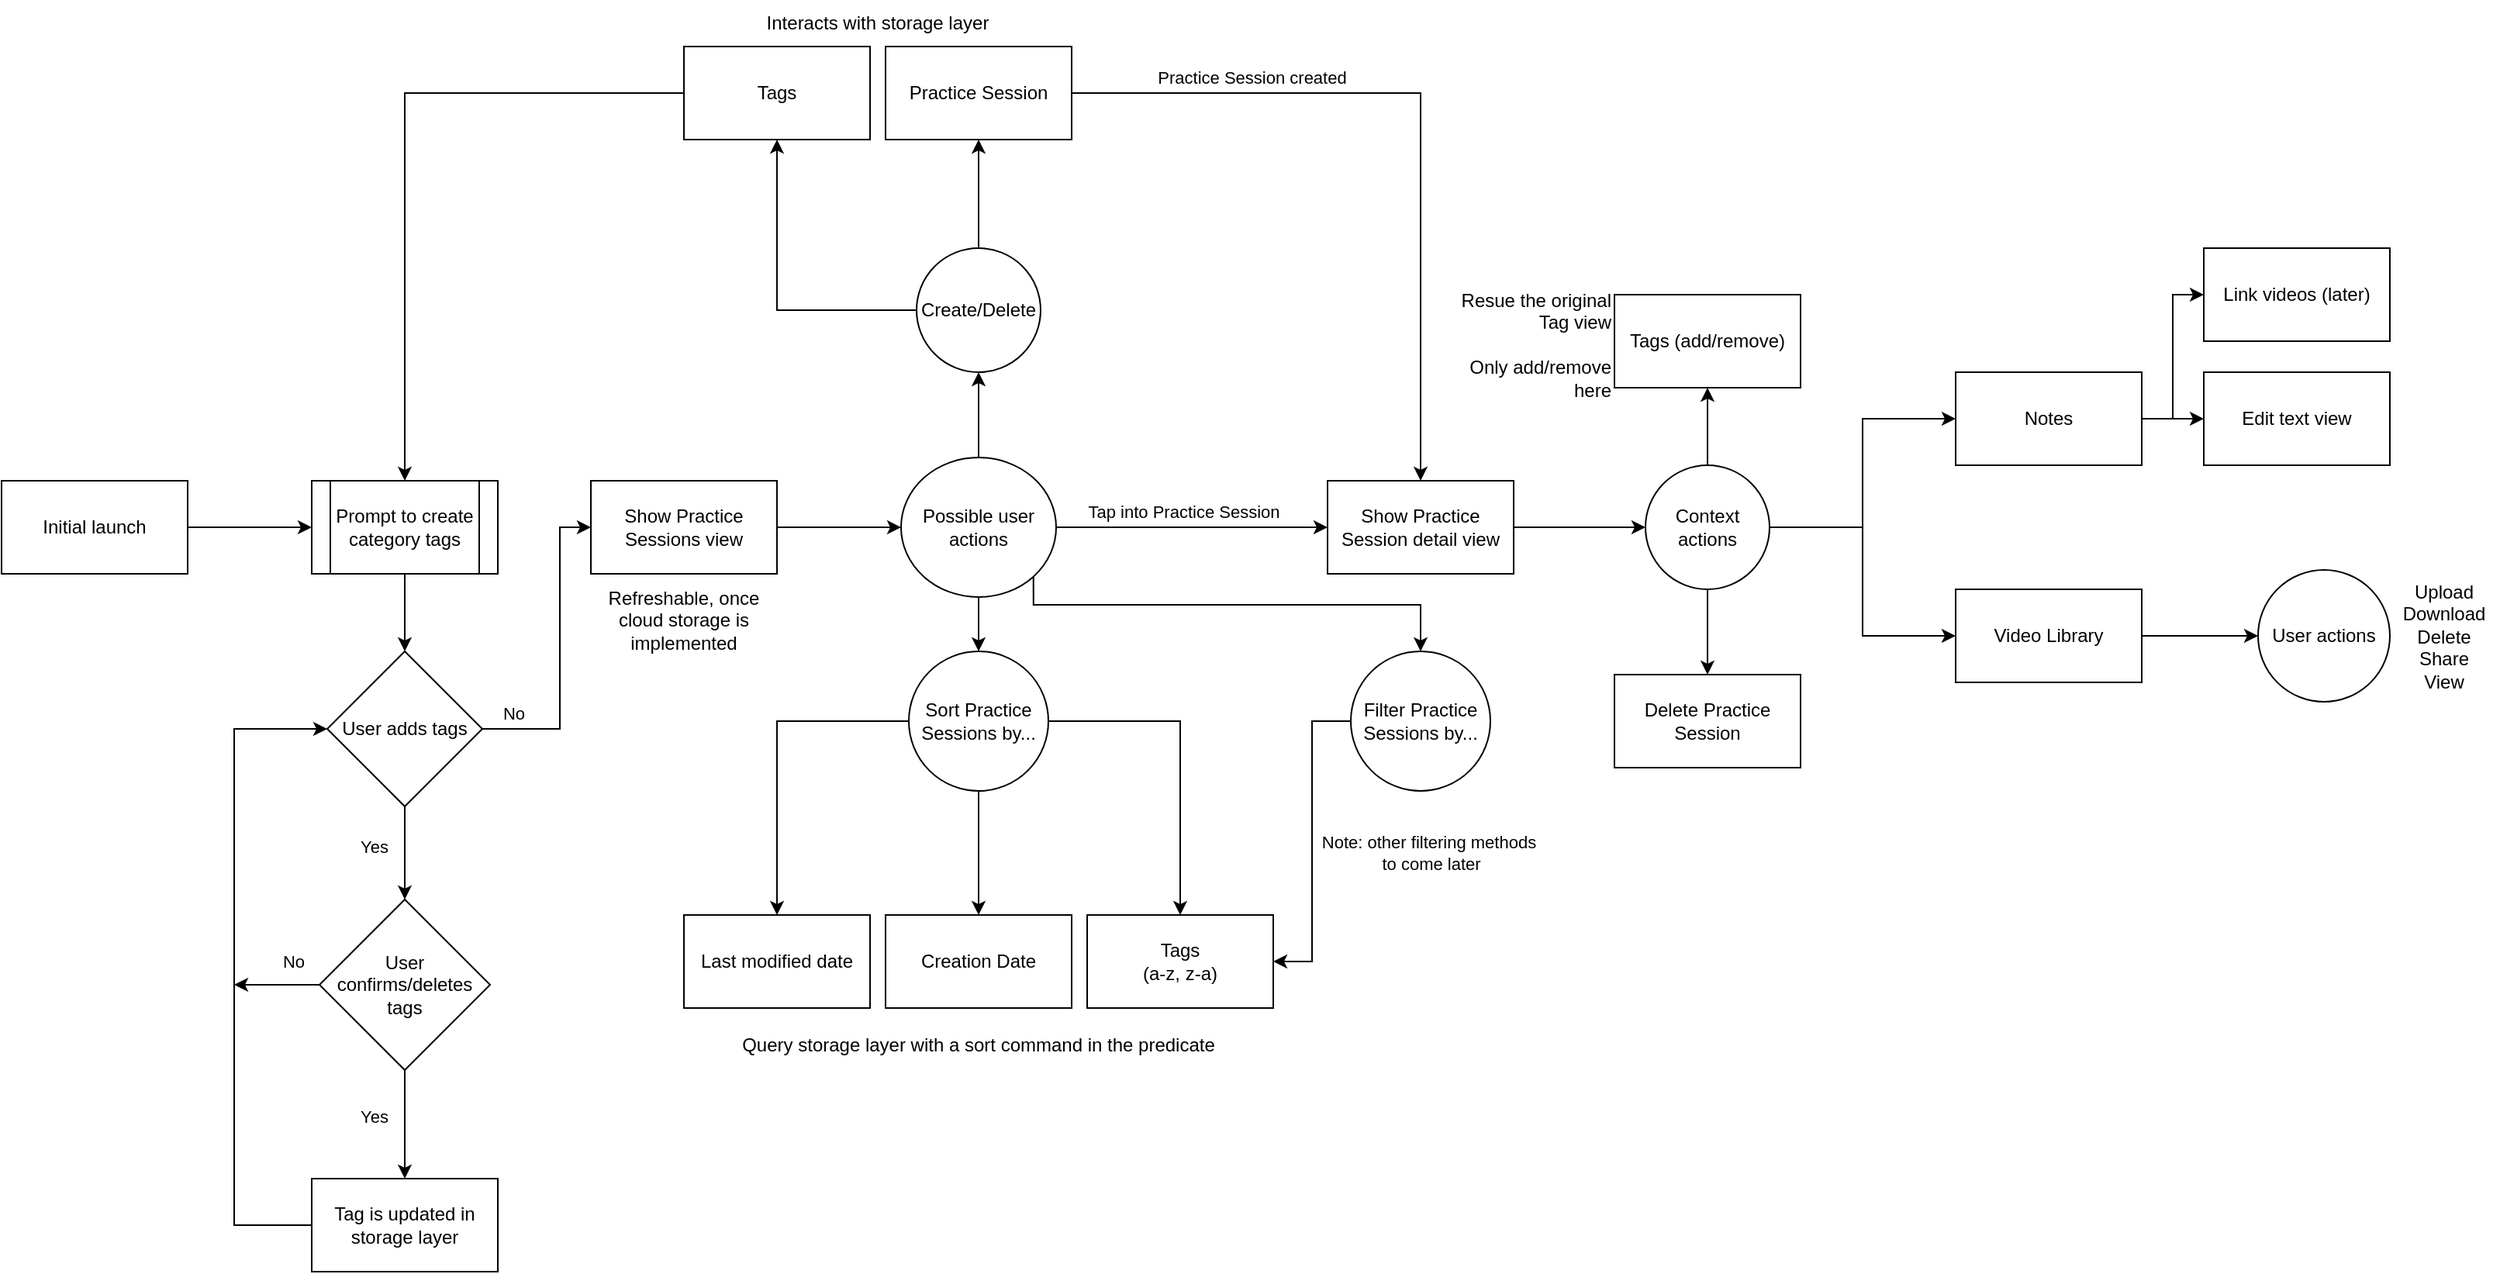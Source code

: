<mxfile version="28.1.2">
  <diagram name="high level flow" id="jjexnJnQoEt1E3VKFU0b">
    <mxGraphModel dx="1410" dy="843" grid="1" gridSize="10" guides="1" tooltips="1" connect="1" arrows="1" fold="1" page="1" pageScale="1" pageWidth="850" pageHeight="1100" math="0" shadow="0">
      <root>
        <mxCell id="0" />
        <mxCell id="1" parent="0" />
        <mxCell id="_s7tfujqWQFOQ853DCLb-4" value="" style="edgeStyle=orthogonalEdgeStyle;rounded=0;orthogonalLoop=1;jettySize=auto;html=1;" parent="1" source="_s7tfujqWQFOQ853DCLb-1" target="_s7tfujqWQFOQ853DCLb-3" edge="1">
          <mxGeometry relative="1" as="geometry" />
        </mxCell>
        <mxCell id="_s7tfujqWQFOQ853DCLb-1" value="Initial launch" style="rounded=0;whiteSpace=wrap;html=1;" parent="1" vertex="1">
          <mxGeometry x="60" y="410" width="120" height="60" as="geometry" />
        </mxCell>
        <mxCell id="_s7tfujqWQFOQ853DCLb-7" value="" style="edgeStyle=orthogonalEdgeStyle;rounded=0;orthogonalLoop=1;jettySize=auto;html=1;" parent="1" source="_s7tfujqWQFOQ853DCLb-3" target="_s7tfujqWQFOQ853DCLb-6" edge="1">
          <mxGeometry relative="1" as="geometry" />
        </mxCell>
        <mxCell id="_s7tfujqWQFOQ853DCLb-3" value="Prompt to create category tags" style="whiteSpace=wrap;html=1;rounded=0;shape=process;backgroundOutline=1;" parent="1" vertex="1">
          <mxGeometry x="260" y="410" width="120" height="60" as="geometry" />
        </mxCell>
        <mxCell id="_s7tfujqWQFOQ853DCLb-9" value="" style="edgeStyle=orthogonalEdgeStyle;rounded=0;orthogonalLoop=1;jettySize=auto;html=1;exitX=0.5;exitY=1;exitDx=0;exitDy=0;" parent="1" source="_s7tfujqWQFOQ853DCLb-6" target="_s7tfujqWQFOQ853DCLb-11" edge="1">
          <mxGeometry relative="1" as="geometry">
            <mxPoint x="320" y="690" as="targetPoint" />
          </mxGeometry>
        </mxCell>
        <mxCell id="_s7tfujqWQFOQ853DCLb-10" value="Yes" style="edgeLabel;html=1;align=center;verticalAlign=middle;resizable=0;points=[];" parent="_s7tfujqWQFOQ853DCLb-9" vertex="1" connectable="0">
          <mxGeometry x="-0.229" y="1" relative="1" as="geometry">
            <mxPoint x="-21" y="3" as="offset" />
          </mxGeometry>
        </mxCell>
        <mxCell id="_s7tfujqWQFOQ853DCLb-21" style="edgeStyle=orthogonalEdgeStyle;rounded=0;orthogonalLoop=1;jettySize=auto;html=1;entryX=0;entryY=0.5;entryDx=0;entryDy=0;" parent="1" source="_s7tfujqWQFOQ853DCLb-6" target="_s7tfujqWQFOQ853DCLb-20" edge="1">
          <mxGeometry relative="1" as="geometry">
            <Array as="points">
              <mxPoint x="420" y="570" />
              <mxPoint x="420" y="440" />
            </Array>
          </mxGeometry>
        </mxCell>
        <mxCell id="_s7tfujqWQFOQ853DCLb-22" value="No" style="edgeLabel;html=1;align=center;verticalAlign=middle;resizable=0;points=[];" parent="_s7tfujqWQFOQ853DCLb-21" vertex="1" connectable="0">
          <mxGeometry x="-0.83" relative="1" as="geometry">
            <mxPoint x="3" y="-10" as="offset" />
          </mxGeometry>
        </mxCell>
        <mxCell id="_s7tfujqWQFOQ853DCLb-6" value="User adds tags" style="rhombus;whiteSpace=wrap;html=1;rounded=0;" parent="1" vertex="1">
          <mxGeometry x="270" y="520" width="100" height="100" as="geometry" />
        </mxCell>
        <mxCell id="_s7tfujqWQFOQ853DCLb-13" value="" style="edgeStyle=orthogonalEdgeStyle;rounded=0;orthogonalLoop=1;jettySize=auto;html=1;" parent="1" source="_s7tfujqWQFOQ853DCLb-11" target="_s7tfujqWQFOQ853DCLb-12" edge="1">
          <mxGeometry relative="1" as="geometry" />
        </mxCell>
        <mxCell id="_s7tfujqWQFOQ853DCLb-14" value="Yes" style="edgeLabel;html=1;align=center;verticalAlign=middle;resizable=0;points=[];" parent="_s7tfujqWQFOQ853DCLb-13" vertex="1" connectable="0">
          <mxGeometry x="-0.15" y="-1" relative="1" as="geometry">
            <mxPoint x="-19" as="offset" />
          </mxGeometry>
        </mxCell>
        <mxCell id="_s7tfujqWQFOQ853DCLb-16" style="edgeStyle=orthogonalEdgeStyle;rounded=0;orthogonalLoop=1;jettySize=auto;html=1;" parent="1" source="_s7tfujqWQFOQ853DCLb-11" edge="1">
          <mxGeometry relative="1" as="geometry">
            <mxPoint x="210" y="735" as="targetPoint" />
          </mxGeometry>
        </mxCell>
        <mxCell id="_s7tfujqWQFOQ853DCLb-17" value="No" style="edgeLabel;html=1;align=center;verticalAlign=middle;resizable=0;points=[];" parent="_s7tfujqWQFOQ853DCLb-16" vertex="1" connectable="0">
          <mxGeometry x="-0.258" y="4" relative="1" as="geometry">
            <mxPoint x="3" y="-19" as="offset" />
          </mxGeometry>
        </mxCell>
        <mxCell id="_s7tfujqWQFOQ853DCLb-11" value="User confirms/deletes tags" style="rhombus;whiteSpace=wrap;html=1;rounded=0;" parent="1" vertex="1">
          <mxGeometry x="265" y="680" width="110" height="110" as="geometry" />
        </mxCell>
        <mxCell id="_s7tfujqWQFOQ853DCLb-15" style="edgeStyle=orthogonalEdgeStyle;rounded=0;orthogonalLoop=1;jettySize=auto;html=1;entryX=0;entryY=0.5;entryDx=0;entryDy=0;" parent="1" source="_s7tfujqWQFOQ853DCLb-12" target="_s7tfujqWQFOQ853DCLb-6" edge="1">
          <mxGeometry relative="1" as="geometry">
            <Array as="points">
              <mxPoint x="210" y="890" />
              <mxPoint x="210" y="570" />
            </Array>
          </mxGeometry>
        </mxCell>
        <mxCell id="_s7tfujqWQFOQ853DCLb-12" value="Tag is updated in storage layer" style="whiteSpace=wrap;html=1;rounded=0;" parent="1" vertex="1">
          <mxGeometry x="260" y="860" width="120" height="60" as="geometry" />
        </mxCell>
        <mxCell id="_s7tfujqWQFOQ853DCLb-25" value="" style="edgeStyle=orthogonalEdgeStyle;rounded=0;orthogonalLoop=1;jettySize=auto;html=1;" parent="1" source="_s7tfujqWQFOQ853DCLb-20" target="_s7tfujqWQFOQ853DCLb-24" edge="1">
          <mxGeometry relative="1" as="geometry" />
        </mxCell>
        <mxCell id="_s7tfujqWQFOQ853DCLb-20" value="Show Practice Sessions view" style="shape=label;whiteSpace=wrap;html=1;backgroundOutline=1;rounded=0;" parent="1" vertex="1">
          <mxGeometry x="440" y="410" width="120" height="60" as="geometry" />
        </mxCell>
        <mxCell id="_s7tfujqWQFOQ853DCLb-27" value="" style="edgeStyle=orthogonalEdgeStyle;rounded=0;orthogonalLoop=1;jettySize=auto;html=1;" parent="1" source="_s7tfujqWQFOQ853DCLb-24" target="_s7tfujqWQFOQ853DCLb-26" edge="1">
          <mxGeometry relative="1" as="geometry" />
        </mxCell>
        <mxCell id="_s7tfujqWQFOQ853DCLb-33" value="" style="edgeStyle=orthogonalEdgeStyle;rounded=0;orthogonalLoop=1;jettySize=auto;html=1;" parent="1" source="_s7tfujqWQFOQ853DCLb-24" target="_s7tfujqWQFOQ853DCLb-32" edge="1">
          <mxGeometry relative="1" as="geometry">
            <Array as="points">
              <mxPoint x="690" y="500" />
              <mxPoint x="690" y="500" />
            </Array>
          </mxGeometry>
        </mxCell>
        <mxCell id="_s7tfujqWQFOQ853DCLb-46" value="" style="edgeStyle=orthogonalEdgeStyle;rounded=0;orthogonalLoop=1;jettySize=auto;html=1;" parent="1" source="_s7tfujqWQFOQ853DCLb-24" target="_s7tfujqWQFOQ853DCLb-45" edge="1">
          <mxGeometry relative="1" as="geometry" />
        </mxCell>
        <mxCell id="_s7tfujqWQFOQ853DCLb-47" value="Tap into Practice Session" style="edgeLabel;html=1;align=center;verticalAlign=middle;resizable=0;points=[];" parent="_s7tfujqWQFOQ853DCLb-46" vertex="1" connectable="0">
          <mxGeometry x="-0.067" y="-2" relative="1" as="geometry">
            <mxPoint y="-12" as="offset" />
          </mxGeometry>
        </mxCell>
        <mxCell id="_s7tfujqWQFOQ853DCLb-56" style="edgeStyle=orthogonalEdgeStyle;rounded=0;orthogonalLoop=1;jettySize=auto;html=1;exitX=1;exitY=1;exitDx=0;exitDy=0;" parent="1" source="_s7tfujqWQFOQ853DCLb-24" target="_s7tfujqWQFOQ853DCLb-52" edge="1">
          <mxGeometry relative="1" as="geometry">
            <Array as="points">
              <mxPoint x="725" y="490" />
              <mxPoint x="975" y="490" />
            </Array>
          </mxGeometry>
        </mxCell>
        <mxCell id="_s7tfujqWQFOQ853DCLb-24" value="Possible user actions" style="ellipse;whiteSpace=wrap;html=1;rounded=0;" parent="1" vertex="1">
          <mxGeometry x="640" y="395" width="100" height="90" as="geometry" />
        </mxCell>
        <mxCell id="_s7tfujqWQFOQ853DCLb-29" value="" style="edgeStyle=orthogonalEdgeStyle;rounded=0;orthogonalLoop=1;jettySize=auto;html=1;" parent="1" source="_s7tfujqWQFOQ853DCLb-26" target="_s7tfujqWQFOQ853DCLb-28" edge="1">
          <mxGeometry relative="1" as="geometry" />
        </mxCell>
        <mxCell id="_s7tfujqWQFOQ853DCLb-30" style="edgeStyle=orthogonalEdgeStyle;rounded=0;orthogonalLoop=1;jettySize=auto;html=1;exitX=0;exitY=0.5;exitDx=0;exitDy=0;entryX=0.5;entryY=1;entryDx=0;entryDy=0;" parent="1" source="_s7tfujqWQFOQ853DCLb-26" target="_s7tfujqWQFOQ853DCLb-31" edge="1">
          <mxGeometry relative="1" as="geometry">
            <mxPoint x="560" y="140" as="targetPoint" />
          </mxGeometry>
        </mxCell>
        <mxCell id="_s7tfujqWQFOQ853DCLb-26" value="Create/Delete" style="ellipse;whiteSpace=wrap;html=1;rounded=0;" parent="1" vertex="1">
          <mxGeometry x="650" y="260" width="80" height="80" as="geometry" />
        </mxCell>
        <mxCell id="_s7tfujqWQFOQ853DCLb-28" value="Practice Session" style="whiteSpace=wrap;html=1;rounded=0;" parent="1" vertex="1">
          <mxGeometry x="630" y="130" width="120" height="60" as="geometry" />
        </mxCell>
        <mxCell id="_s7tfujqWQFOQ853DCLb-44" style="edgeStyle=orthogonalEdgeStyle;rounded=0;orthogonalLoop=1;jettySize=auto;html=1;entryX=0.5;entryY=0;entryDx=0;entryDy=0;" parent="1" source="_s7tfujqWQFOQ853DCLb-31" target="_s7tfujqWQFOQ853DCLb-3" edge="1">
          <mxGeometry relative="1" as="geometry" />
        </mxCell>
        <mxCell id="_s7tfujqWQFOQ853DCLb-31" value="Tags" style="rounded=0;whiteSpace=wrap;html=1;" parent="1" vertex="1">
          <mxGeometry x="500" y="130" width="120" height="60" as="geometry" />
        </mxCell>
        <mxCell id="_s7tfujqWQFOQ853DCLb-35" value="" style="edgeStyle=orthogonalEdgeStyle;rounded=0;orthogonalLoop=1;jettySize=auto;html=1;" parent="1" source="_s7tfujqWQFOQ853DCLb-32" target="_s7tfujqWQFOQ853DCLb-34" edge="1">
          <mxGeometry relative="1" as="geometry" />
        </mxCell>
        <mxCell id="_s7tfujqWQFOQ853DCLb-39" value="" style="edgeStyle=orthogonalEdgeStyle;rounded=0;orthogonalLoop=1;jettySize=auto;html=1;" parent="1" source="_s7tfujqWQFOQ853DCLb-32" target="_s7tfujqWQFOQ853DCLb-38" edge="1">
          <mxGeometry relative="1" as="geometry" />
        </mxCell>
        <mxCell id="_s7tfujqWQFOQ853DCLb-41" value="" style="edgeStyle=orthogonalEdgeStyle;rounded=0;orthogonalLoop=1;jettySize=auto;html=1;" parent="1" source="_s7tfujqWQFOQ853DCLb-32" target="_s7tfujqWQFOQ853DCLb-40" edge="1">
          <mxGeometry relative="1" as="geometry" />
        </mxCell>
        <mxCell id="_s7tfujqWQFOQ853DCLb-32" value="Sort Practice Sessions by..." style="ellipse;whiteSpace=wrap;html=1;rounded=0;" parent="1" vertex="1">
          <mxGeometry x="645" y="520" width="90" height="90" as="geometry" />
        </mxCell>
        <mxCell id="_s7tfujqWQFOQ853DCLb-34" value="Creation Date" style="whiteSpace=wrap;html=1;rounded=0;" parent="1" vertex="1">
          <mxGeometry x="630" y="690" width="120" height="60" as="geometry" />
        </mxCell>
        <mxCell id="_s7tfujqWQFOQ853DCLb-38" value="Last modified date" style="whiteSpace=wrap;html=1;rounded=0;" parent="1" vertex="1">
          <mxGeometry x="500" y="690" width="120" height="60" as="geometry" />
        </mxCell>
        <mxCell id="_s7tfujqWQFOQ853DCLb-40" value="Tags&lt;br&gt;(a-z, z-a)" style="whiteSpace=wrap;html=1;rounded=0;" parent="1" vertex="1">
          <mxGeometry x="760" y="690" width="120" height="60" as="geometry" />
        </mxCell>
        <mxCell id="_s7tfujqWQFOQ853DCLb-42" value="Query storage layer with a sort command in the predicate" style="text;html=1;align=center;verticalAlign=top;whiteSpace=wrap;rounded=0;" parent="1" vertex="1">
          <mxGeometry x="500" y="760" width="380" height="30" as="geometry" />
        </mxCell>
        <mxCell id="_s7tfujqWQFOQ853DCLb-43" value="Interacts with storage layer" style="text;html=1;align=center;verticalAlign=middle;whiteSpace=wrap;rounded=0;" parent="1" vertex="1">
          <mxGeometry x="500" y="100" width="250" height="30" as="geometry" />
        </mxCell>
        <mxCell id="_s7tfujqWQFOQ853DCLb-64" style="edgeStyle=orthogonalEdgeStyle;rounded=0;orthogonalLoop=1;jettySize=auto;html=1;entryX=0;entryY=0.5;entryDx=0;entryDy=0;" parent="1" source="_s7tfujqWQFOQ853DCLb-45" target="_s7tfujqWQFOQ853DCLb-61" edge="1">
          <mxGeometry relative="1" as="geometry" />
        </mxCell>
        <mxCell id="_s7tfujqWQFOQ853DCLb-45" value="Show Practice Session detail view" style="whiteSpace=wrap;html=1;rounded=0;" parent="1" vertex="1">
          <mxGeometry x="915" y="410" width="120" height="60" as="geometry" />
        </mxCell>
        <mxCell id="_s7tfujqWQFOQ853DCLb-48" style="edgeStyle=orthogonalEdgeStyle;rounded=0;orthogonalLoop=1;jettySize=auto;html=1;" parent="1" source="_s7tfujqWQFOQ853DCLb-28" target="_s7tfujqWQFOQ853DCLb-45" edge="1">
          <mxGeometry relative="1" as="geometry">
            <Array as="points">
              <mxPoint x="975" y="160" />
            </Array>
          </mxGeometry>
        </mxCell>
        <mxCell id="_s7tfujqWQFOQ853DCLb-49" value="Practice Session created" style="edgeLabel;html=1;align=center;verticalAlign=middle;resizable=0;points=[];" parent="_s7tfujqWQFOQ853DCLb-48" vertex="1" connectable="0">
          <mxGeometry x="-0.433" y="-1" relative="1" as="geometry">
            <mxPoint x="-19" y="-11" as="offset" />
          </mxGeometry>
        </mxCell>
        <mxCell id="_s7tfujqWQFOQ853DCLb-50" value="Refreshable, once cloud storage is implemented" style="text;html=1;align=center;verticalAlign=middle;whiteSpace=wrap;rounded=0;" parent="1" vertex="1">
          <mxGeometry x="440" y="470" width="120" height="60" as="geometry" />
        </mxCell>
        <mxCell id="_s7tfujqWQFOQ853DCLb-55" value="" style="edgeStyle=orthogonalEdgeStyle;rounded=0;orthogonalLoop=1;jettySize=auto;html=1;entryX=1;entryY=0.5;entryDx=0;entryDy=0;" parent="1" source="_s7tfujqWQFOQ853DCLb-52" target="_s7tfujqWQFOQ853DCLb-40" edge="1">
          <mxGeometry relative="1" as="geometry">
            <mxPoint x="950" y="690" as="targetPoint" />
          </mxGeometry>
        </mxCell>
        <mxCell id="_s7tfujqWQFOQ853DCLb-86" value="Note: other filtering methods&lt;br&gt;&amp;nbsp;to come later" style="edgeLabel;html=1;align=center;verticalAlign=middle;resizable=0;points=[];" parent="_s7tfujqWQFOQ853DCLb-55" vertex="1" connectable="0">
          <mxGeometry x="0.122" y="2" relative="1" as="geometry">
            <mxPoint x="73" y="-5" as="offset" />
          </mxGeometry>
        </mxCell>
        <mxCell id="_s7tfujqWQFOQ853DCLb-52" value="Filter Practice Sessions by..." style="ellipse;whiteSpace=wrap;html=1;aspect=fixed;" parent="1" vertex="1">
          <mxGeometry x="930" y="520" width="90" height="90" as="geometry" />
        </mxCell>
        <mxCell id="_s7tfujqWQFOQ853DCLb-71" value="" style="edgeStyle=orthogonalEdgeStyle;rounded=0;orthogonalLoop=1;jettySize=auto;html=1;" parent="1" source="_s7tfujqWQFOQ853DCLb-61" target="_s7tfujqWQFOQ853DCLb-70" edge="1">
          <mxGeometry relative="1" as="geometry" />
        </mxCell>
        <mxCell id="_s7tfujqWQFOQ853DCLb-73" value="" style="edgeStyle=orthogonalEdgeStyle;rounded=0;orthogonalLoop=1;jettySize=auto;html=1;" parent="1" source="_s7tfujqWQFOQ853DCLb-61" target="_s7tfujqWQFOQ853DCLb-72" edge="1">
          <mxGeometry relative="1" as="geometry" />
        </mxCell>
        <mxCell id="_s7tfujqWQFOQ853DCLb-75" value="" style="edgeStyle=orthogonalEdgeStyle;rounded=0;orthogonalLoop=1;jettySize=auto;html=1;" parent="1" source="_s7tfujqWQFOQ853DCLb-61" target="_s7tfujqWQFOQ853DCLb-74" edge="1">
          <mxGeometry relative="1" as="geometry" />
        </mxCell>
        <mxCell id="_s7tfujqWQFOQ853DCLb-81" style="edgeStyle=orthogonalEdgeStyle;rounded=0;orthogonalLoop=1;jettySize=auto;html=1;entryX=0;entryY=0.5;entryDx=0;entryDy=0;" parent="1" source="_s7tfujqWQFOQ853DCLb-61" target="_s7tfujqWQFOQ853DCLb-76" edge="1">
          <mxGeometry relative="1" as="geometry" />
        </mxCell>
        <mxCell id="_s7tfujqWQFOQ853DCLb-61" value="Context actions" style="ellipse;whiteSpace=wrap;html=1;aspect=fixed;" parent="1" vertex="1">
          <mxGeometry x="1120" y="400" width="80" height="80" as="geometry" />
        </mxCell>
        <mxCell id="_s7tfujqWQFOQ853DCLb-70" value="Tags (add/remove)" style="whiteSpace=wrap;html=1;" parent="1" vertex="1">
          <mxGeometry x="1100" y="290" width="120" height="60" as="geometry" />
        </mxCell>
        <mxCell id="_s7tfujqWQFOQ853DCLb-72" value="Delete Practice Session" style="whiteSpace=wrap;html=1;" parent="1" vertex="1">
          <mxGeometry x="1100" y="535" width="120" height="60" as="geometry" />
        </mxCell>
        <mxCell id="_s7tfujqWQFOQ853DCLb-80" value="" style="edgeStyle=orthogonalEdgeStyle;rounded=0;orthogonalLoop=1;jettySize=auto;html=1;" parent="1" source="_s7tfujqWQFOQ853DCLb-74" target="_s7tfujqWQFOQ853DCLb-79" edge="1">
          <mxGeometry relative="1" as="geometry" />
        </mxCell>
        <mxCell id="_s7tfujqWQFOQ853DCLb-88" style="edgeStyle=orthogonalEdgeStyle;rounded=0;orthogonalLoop=1;jettySize=auto;html=1;entryX=0;entryY=0.5;entryDx=0;entryDy=0;" parent="1" source="_s7tfujqWQFOQ853DCLb-74" target="_s7tfujqWQFOQ853DCLb-87" edge="1">
          <mxGeometry relative="1" as="geometry" />
        </mxCell>
        <mxCell id="_s7tfujqWQFOQ853DCLb-74" value="Notes" style="whiteSpace=wrap;html=1;" parent="1" vertex="1">
          <mxGeometry x="1320" y="340" width="120" height="60" as="geometry" />
        </mxCell>
        <mxCell id="_s7tfujqWQFOQ853DCLb-83" value="" style="edgeStyle=orthogonalEdgeStyle;rounded=0;orthogonalLoop=1;jettySize=auto;html=1;entryX=0;entryY=0.5;entryDx=0;entryDy=0;" parent="1" source="_s7tfujqWQFOQ853DCLb-76" target="_s7tfujqWQFOQ853DCLb-84" edge="1">
          <mxGeometry relative="1" as="geometry">
            <mxPoint x="1520" y="510" as="targetPoint" />
          </mxGeometry>
        </mxCell>
        <mxCell id="_s7tfujqWQFOQ853DCLb-76" value="Video Library" style="whiteSpace=wrap;html=1;" parent="1" vertex="1">
          <mxGeometry x="1320" y="480" width="120" height="60" as="geometry" />
        </mxCell>
        <mxCell id="_s7tfujqWQFOQ853DCLb-78" value="&amp;nbsp;Resue the original Tag view&lt;br&gt;&lt;br&gt;Only add/remove here" style="text;html=1;align=right;verticalAlign=top;whiteSpace=wrap;rounded=0;" parent="1" vertex="1">
          <mxGeometry x="990" y="280" width="110" height="80" as="geometry" />
        </mxCell>
        <mxCell id="_s7tfujqWQFOQ853DCLb-79" value="Edit text view" style="whiteSpace=wrap;html=1;" parent="1" vertex="1">
          <mxGeometry x="1480" y="340" width="120" height="60" as="geometry" />
        </mxCell>
        <mxCell id="_s7tfujqWQFOQ853DCLb-84" value="User actions" style="ellipse;whiteSpace=wrap;html=1;aspect=fixed;" parent="1" vertex="1">
          <mxGeometry x="1515" y="467.5" width="85" height="85" as="geometry" />
        </mxCell>
        <mxCell id="_s7tfujqWQFOQ853DCLb-85" value="Upload&lt;div&gt;Download&lt;/div&gt;&lt;div&gt;Delete&lt;/div&gt;&lt;div&gt;Share&lt;/div&gt;&lt;div&gt;View&lt;/div&gt;" style="text;html=1;align=center;verticalAlign=top;whiteSpace=wrap;rounded=0;" parent="1" vertex="1">
          <mxGeometry x="1600" y="467.5" width="70" height="80" as="geometry" />
        </mxCell>
        <mxCell id="_s7tfujqWQFOQ853DCLb-87" value="Link videos (later)" style="whiteSpace=wrap;html=1;" parent="1" vertex="1">
          <mxGeometry x="1480" y="260" width="120" height="60" as="geometry" />
        </mxCell>
      </root>
    </mxGraphModel>
  </diagram>
</mxfile>
